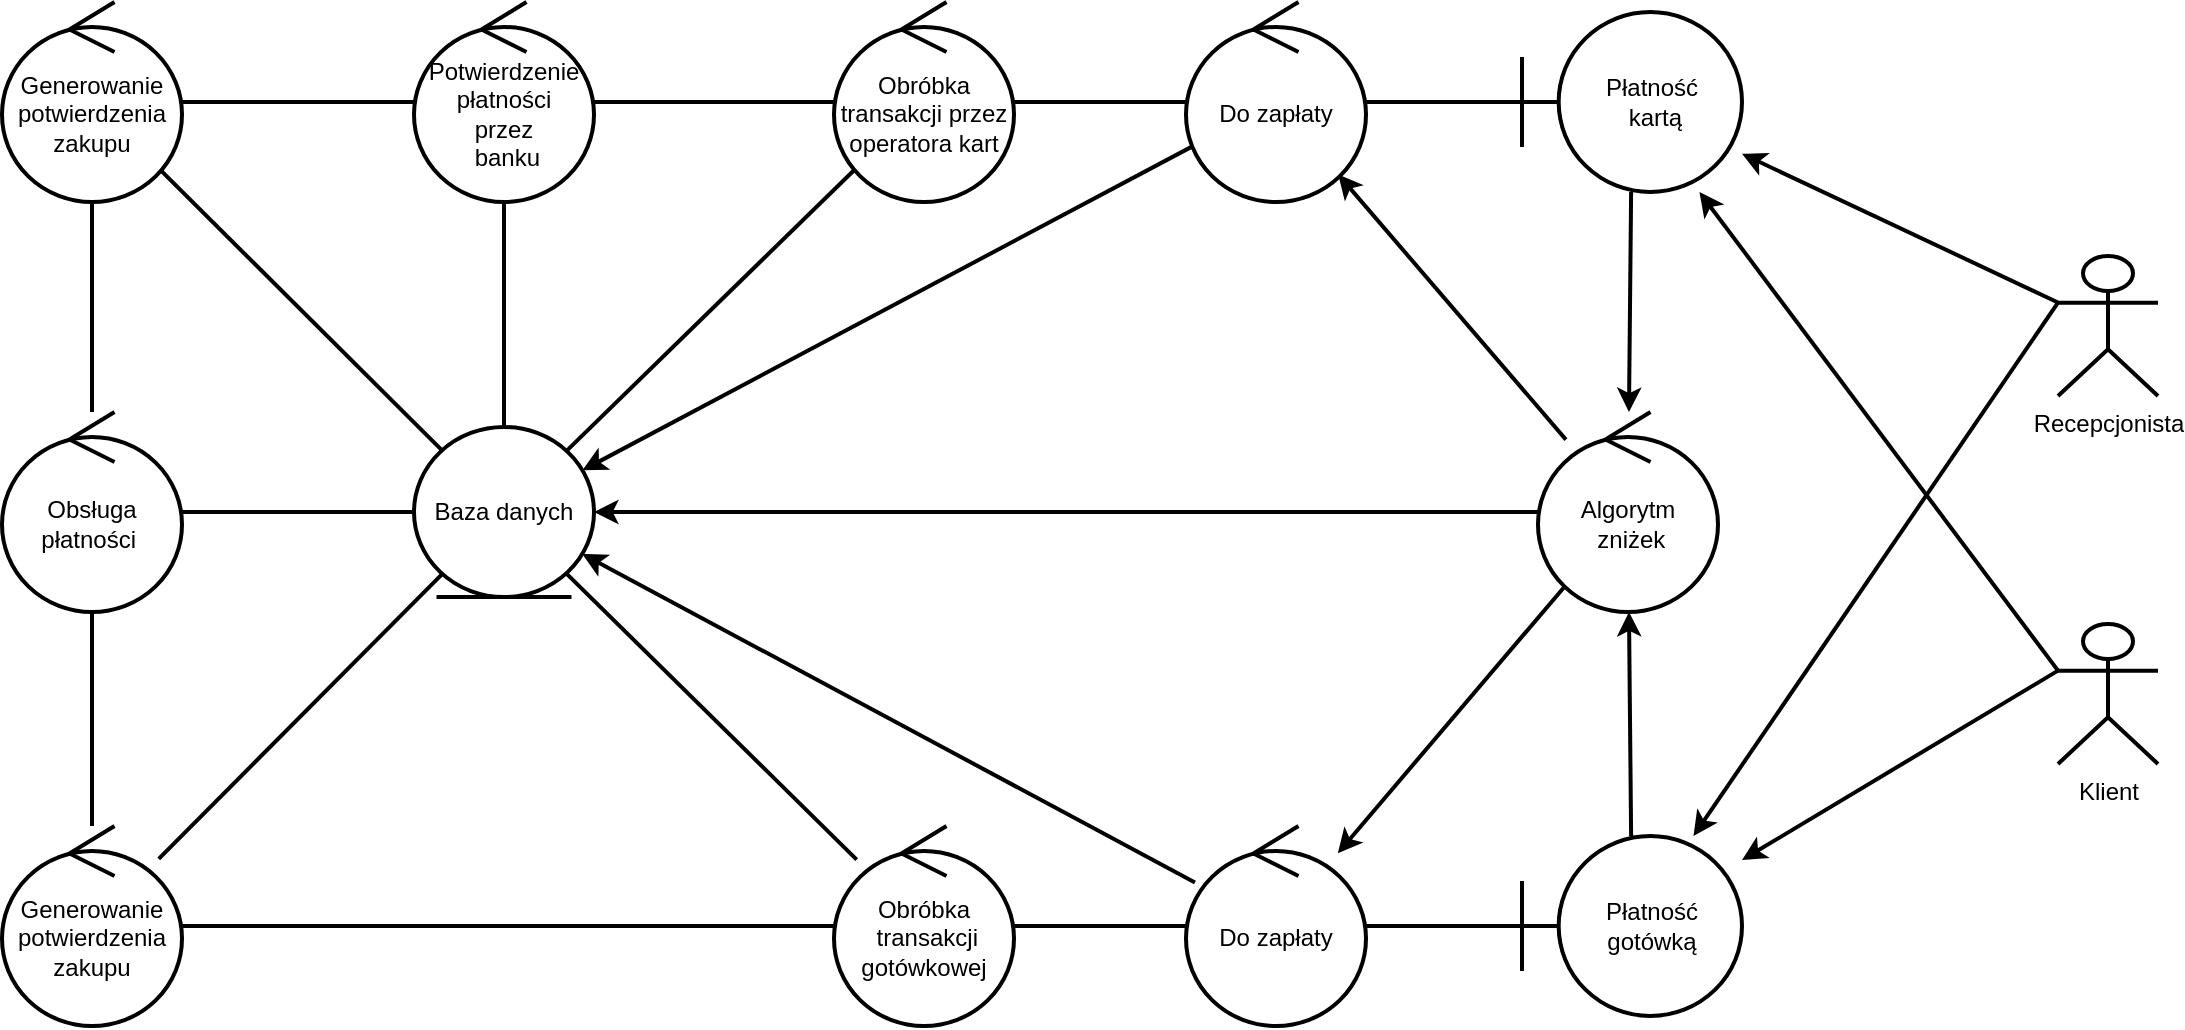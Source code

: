 <mxfile>
    <diagram id="4NZaC1aLFdUdQ6zSf-EM" name="Strona-1">
        <mxGraphModel dx="1135" dy="747" grid="1" gridSize="10" guides="1" tooltips="1" connect="1" arrows="1" fold="1" page="1" pageScale="1" pageWidth="1169" pageHeight="827" math="0" shadow="0">
            <root>
                <mxCell id="0"/>
                <mxCell id="1" parent="0"/>
                <mxCell id="5" style="html=1;strokeWidth=2;" edge="1" parent="1" source="2" target="4">
                    <mxGeometry relative="1" as="geometry"/>
                </mxCell>
                <mxCell id="2chGDGTP7x3SGyBOkMVY-32" style="rounded=0;orthogonalLoop=1;jettySize=auto;html=1;exitX=0;exitY=0.333;exitDx=0;exitDy=0;exitPerimeter=0;strokeWidth=2;" edge="1" parent="1" source="2" target="2chGDGTP7x3SGyBOkMVY-20">
                    <mxGeometry relative="1" as="geometry"/>
                </mxCell>
                <mxCell id="2" value="Recepcjonista" style="shape=umlActor;verticalLabelPosition=bottom;verticalAlign=top;html=1;strokeWidth=2;" vertex="1" parent="1">
                    <mxGeometry x="1074" y="285" width="50" height="70" as="geometry"/>
                </mxCell>
                <mxCell id="6" style="html=1;exitX=0;exitY=0.333;exitDx=0;exitDy=0;exitPerimeter=0;strokeWidth=2;" edge="1" parent="1" source="3" target="4">
                    <mxGeometry relative="1" as="geometry"/>
                </mxCell>
                <mxCell id="2chGDGTP7x3SGyBOkMVY-33" style="rounded=0;orthogonalLoop=1;jettySize=auto;html=1;exitX=0;exitY=0.333;exitDx=0;exitDy=0;exitPerimeter=0;strokeWidth=2;" edge="1" parent="1" source="3" target="2chGDGTP7x3SGyBOkMVY-20">
                    <mxGeometry relative="1" as="geometry"/>
                </mxCell>
                <mxCell id="3" value="Klient" style="shape=umlActor;verticalLabelPosition=bottom;verticalAlign=top;html=1;strokeWidth=2;" vertex="1" parent="1">
                    <mxGeometry x="1074" y="469" width="50" height="70" as="geometry"/>
                </mxCell>
                <mxCell id="2chGDGTP7x3SGyBOkMVY-36" style="rounded=0;orthogonalLoop=1;jettySize=auto;html=1;endArrow=classic;startFill=0;endFill=1;strokeWidth=2;" edge="1" parent="1" source="4" target="2chGDGTP7x3SGyBOkMVY-35">
                    <mxGeometry relative="1" as="geometry"/>
                </mxCell>
                <mxCell id="2chGDGTP7x3SGyBOkMVY-42" style="edgeStyle=none;rounded=0;orthogonalLoop=1;jettySize=auto;html=1;endArrow=none;startFill=0;strokeWidth=2;" edge="1" parent="1" source="4" target="2chGDGTP7x3SGyBOkMVY-41">
                    <mxGeometry relative="1" as="geometry">
                        <Array as="points">
                            <mxPoint x="766" y="208"/>
                        </Array>
                    </mxGeometry>
                </mxCell>
                <mxCell id="4" value="Płatność&lt;div&gt;&amp;nbsp;kartą&lt;/div&gt;" style="shape=umlBoundary;whiteSpace=wrap;html=1;strokeWidth=2;" vertex="1" parent="1">
                    <mxGeometry x="806" y="163" width="110" height="90" as="geometry"/>
                </mxCell>
                <mxCell id="11" style="html=1;endArrow=none;startFill=0;strokeWidth=2;" edge="1" parent="1" source="7" target="10">
                    <mxGeometry relative="1" as="geometry"/>
                </mxCell>
                <mxCell id="14" value="" style="html=1;endArrow=none;endFill=0;strokeWidth=2;" edge="1" parent="1" source="7" target="13">
                    <mxGeometry relative="1" as="geometry"/>
                </mxCell>
                <mxCell id="7" value="Obróbka transakcji przez operatora kart" style="ellipse;shape=umlControl;whiteSpace=wrap;html=1;strokeWidth=2;" vertex="1" parent="1">
                    <mxGeometry x="462" y="158" width="90" height="100" as="geometry"/>
                </mxCell>
                <mxCell id="10" value="Baza danych" style="ellipse;shape=umlEntity;whiteSpace=wrap;html=1;strokeWidth=2;" vertex="1" parent="1">
                    <mxGeometry x="252" y="370.5" width="90" height="85" as="geometry"/>
                </mxCell>
                <mxCell id="15" style="html=1;endArrow=none;endFill=0;strokeWidth=2;" edge="1" parent="1" source="13" target="10">
                    <mxGeometry relative="1" as="geometry"/>
                </mxCell>
                <mxCell id="2chGDGTP7x3SGyBOkMVY-18" value="" style="rounded=0;orthogonalLoop=1;jettySize=auto;html=1;endArrow=none;startFill=0;strokeWidth=2;" edge="1" parent="1" source="13" target="2chGDGTP7x3SGyBOkMVY-17">
                    <mxGeometry relative="1" as="geometry"/>
                </mxCell>
                <mxCell id="13" value="Potwierdzenie płatności&lt;div&gt;przez&lt;/div&gt;&lt;div&gt;&amp;nbsp;banku&lt;/div&gt;" style="ellipse;shape=umlControl;whiteSpace=wrap;html=1;strokeWidth=2;" vertex="1" parent="1">
                    <mxGeometry x="252" y="158" width="90" height="100" as="geometry"/>
                </mxCell>
                <mxCell id="2chGDGTP7x3SGyBOkMVY-19" style="rounded=0;orthogonalLoop=1;jettySize=auto;html=1;endArrow=none;startFill=0;strokeWidth=2;" edge="1" parent="1" source="2chGDGTP7x3SGyBOkMVY-17" target="10">
                    <mxGeometry relative="1" as="geometry"/>
                </mxCell>
                <mxCell id="2chGDGTP7x3SGyBOkMVY-25" value="" style="edgeStyle=orthogonalEdgeStyle;rounded=0;orthogonalLoop=1;jettySize=auto;html=1;endArrow=none;startFill=0;strokeWidth=2;" edge="1" parent="1" source="2chGDGTP7x3SGyBOkMVY-17" target="2chGDGTP7x3SGyBOkMVY-24">
                    <mxGeometry relative="1" as="geometry"/>
                </mxCell>
                <mxCell id="2chGDGTP7x3SGyBOkMVY-17" value="Generowanie&lt;div&gt;potwierdzenia&lt;/div&gt;&lt;div&gt;zakupu&lt;/div&gt;" style="ellipse;shape=umlControl;whiteSpace=wrap;html=1;strokeWidth=2;" vertex="1" parent="1">
                    <mxGeometry x="46" y="158" width="90" height="100" as="geometry"/>
                </mxCell>
                <mxCell id="2chGDGTP7x3SGyBOkMVY-37" style="edgeStyle=none;rounded=0;orthogonalLoop=1;jettySize=auto;html=1;strokeWidth=2;" edge="1" parent="1" source="2chGDGTP7x3SGyBOkMVY-20" target="2chGDGTP7x3SGyBOkMVY-35">
                    <mxGeometry relative="1" as="geometry"/>
                </mxCell>
                <mxCell id="2chGDGTP7x3SGyBOkMVY-45" style="edgeStyle=none;rounded=0;orthogonalLoop=1;jettySize=auto;html=1;endArrow=none;startFill=0;strokeWidth=2;" edge="1" parent="1" source="2chGDGTP7x3SGyBOkMVY-20" target="2chGDGTP7x3SGyBOkMVY-44">
                    <mxGeometry relative="1" as="geometry"/>
                </mxCell>
                <mxCell id="2chGDGTP7x3SGyBOkMVY-20" value="Płatność gotówką" style="shape=umlBoundary;whiteSpace=wrap;html=1;strokeWidth=2;" vertex="1" parent="1">
                    <mxGeometry x="806" y="575" width="110" height="90" as="geometry"/>
                </mxCell>
                <mxCell id="2chGDGTP7x3SGyBOkMVY-23" style="rounded=0;orthogonalLoop=1;jettySize=auto;html=1;endArrow=none;startFill=0;strokeWidth=2;" edge="1" parent="1" source="2chGDGTP7x3SGyBOkMVY-22" target="10">
                    <mxGeometry relative="1" as="geometry"/>
                </mxCell>
                <mxCell id="2chGDGTP7x3SGyBOkMVY-26" style="edgeStyle=orthogonalEdgeStyle;rounded=0;orthogonalLoop=1;jettySize=auto;html=1;endArrow=none;startFill=0;strokeWidth=2;" edge="1" parent="1" source="2chGDGTP7x3SGyBOkMVY-22" target="2chGDGTP7x3SGyBOkMVY-24">
                    <mxGeometry relative="1" as="geometry"/>
                </mxCell>
                <mxCell id="2chGDGTP7x3SGyBOkMVY-22" value="Generowanie&lt;div&gt;potwierdzenia&lt;/div&gt;&lt;div&gt;zakupu&lt;/div&gt;" style="ellipse;shape=umlControl;whiteSpace=wrap;html=1;strokeWidth=2;" vertex="1" parent="1">
                    <mxGeometry x="46" y="570" width="90" height="100" as="geometry"/>
                </mxCell>
                <mxCell id="2chGDGTP7x3SGyBOkMVY-27" style="edgeStyle=orthogonalEdgeStyle;rounded=0;orthogonalLoop=1;jettySize=auto;html=1;endArrow=none;startFill=0;strokeWidth=2;" edge="1" parent="1" source="2chGDGTP7x3SGyBOkMVY-24" target="10">
                    <mxGeometry relative="1" as="geometry"/>
                </mxCell>
                <mxCell id="2chGDGTP7x3SGyBOkMVY-24" value="Obsługa płatności&amp;nbsp;" style="ellipse;shape=umlControl;whiteSpace=wrap;html=1;strokeWidth=2;" vertex="1" parent="1">
                    <mxGeometry x="46" y="363" width="90" height="100" as="geometry"/>
                </mxCell>
                <mxCell id="2chGDGTP7x3SGyBOkMVY-30" style="edgeStyle=orthogonalEdgeStyle;rounded=0;orthogonalLoop=1;jettySize=auto;html=1;endArrow=none;startFill=0;strokeWidth=2;" edge="1" parent="1" source="2chGDGTP7x3SGyBOkMVY-28" target="2chGDGTP7x3SGyBOkMVY-22">
                    <mxGeometry relative="1" as="geometry"/>
                </mxCell>
                <mxCell id="2chGDGTP7x3SGyBOkMVY-31" style="rounded=0;orthogonalLoop=1;jettySize=auto;html=1;endArrow=none;startFill=0;strokeWidth=2;" edge="1" parent="1" source="2chGDGTP7x3SGyBOkMVY-28" target="10">
                    <mxGeometry relative="1" as="geometry"/>
                </mxCell>
                <mxCell id="2chGDGTP7x3SGyBOkMVY-28" value="Obróbka&lt;div&gt;&amp;nbsp;transakcji&lt;/div&gt;&lt;div&gt;gotówkowej&lt;/div&gt;" style="ellipse;shape=umlControl;whiteSpace=wrap;html=1;strokeWidth=2;" vertex="1" parent="1">
                    <mxGeometry x="462" y="570" width="90" height="100" as="geometry"/>
                </mxCell>
                <mxCell id="2chGDGTP7x3SGyBOkMVY-47" style="edgeStyle=none;rounded=0;orthogonalLoop=1;jettySize=auto;html=1;strokeWidth=2;" edge="1" parent="1" source="2chGDGTP7x3SGyBOkMVY-35" target="10">
                    <mxGeometry relative="1" as="geometry"/>
                </mxCell>
                <mxCell id="2chGDGTP7x3SGyBOkMVY-48" style="edgeStyle=none;rounded=0;orthogonalLoop=1;jettySize=auto;html=1;strokeWidth=2;" edge="1" parent="1" source="2chGDGTP7x3SGyBOkMVY-35" target="2chGDGTP7x3SGyBOkMVY-41">
                    <mxGeometry relative="1" as="geometry"/>
                </mxCell>
                <mxCell id="2chGDGTP7x3SGyBOkMVY-49" style="edgeStyle=none;rounded=0;orthogonalLoop=1;jettySize=auto;html=1;strokeWidth=2;" edge="1" parent="1" source="2chGDGTP7x3SGyBOkMVY-35" target="2chGDGTP7x3SGyBOkMVY-44">
                    <mxGeometry relative="1" as="geometry"/>
                </mxCell>
                <mxCell id="2chGDGTP7x3SGyBOkMVY-35" value="Algorytm&lt;div&gt;&amp;nbsp;zniżek&lt;/div&gt;" style="ellipse;shape=umlControl;whiteSpace=wrap;html=1;strokeWidth=2;" vertex="1" parent="1">
                    <mxGeometry x="814" y="363" width="90" height="100" as="geometry"/>
                </mxCell>
                <mxCell id="2chGDGTP7x3SGyBOkMVY-43" style="edgeStyle=none;rounded=0;orthogonalLoop=1;jettySize=auto;html=1;endArrow=none;startFill=0;strokeWidth=2;" edge="1" parent="1" source="2chGDGTP7x3SGyBOkMVY-41" target="7">
                    <mxGeometry relative="1" as="geometry"/>
                </mxCell>
                <mxCell id="2chGDGTP7x3SGyBOkMVY-50" style="edgeStyle=none;rounded=0;orthogonalLoop=1;jettySize=auto;html=1;strokeWidth=2;" edge="1" parent="1" source="2chGDGTP7x3SGyBOkMVY-41" target="10">
                    <mxGeometry relative="1" as="geometry"/>
                </mxCell>
                <mxCell id="2chGDGTP7x3SGyBOkMVY-41" value="Do zapłaty" style="ellipse;shape=umlControl;whiteSpace=wrap;html=1;strokeWidth=2;" vertex="1" parent="1">
                    <mxGeometry x="638" y="158" width="90" height="100" as="geometry"/>
                </mxCell>
                <mxCell id="2chGDGTP7x3SGyBOkMVY-46" style="edgeStyle=none;rounded=0;orthogonalLoop=1;jettySize=auto;html=1;endArrow=none;startFill=0;strokeWidth=2;" edge="1" parent="1" source="2chGDGTP7x3SGyBOkMVY-44" target="2chGDGTP7x3SGyBOkMVY-28">
                    <mxGeometry relative="1" as="geometry"/>
                </mxCell>
                <mxCell id="2chGDGTP7x3SGyBOkMVY-51" style="edgeStyle=none;rounded=0;orthogonalLoop=1;jettySize=auto;html=1;strokeWidth=2;" edge="1" parent="1" source="2chGDGTP7x3SGyBOkMVY-44" target="10">
                    <mxGeometry relative="1" as="geometry"/>
                </mxCell>
                <mxCell id="2chGDGTP7x3SGyBOkMVY-44" value="Do zapłaty" style="ellipse;shape=umlControl;whiteSpace=wrap;html=1;strokeWidth=2;" vertex="1" parent="1">
                    <mxGeometry x="638" y="570" width="90" height="100" as="geometry"/>
                </mxCell>
            </root>
        </mxGraphModel>
    </diagram>
</mxfile>